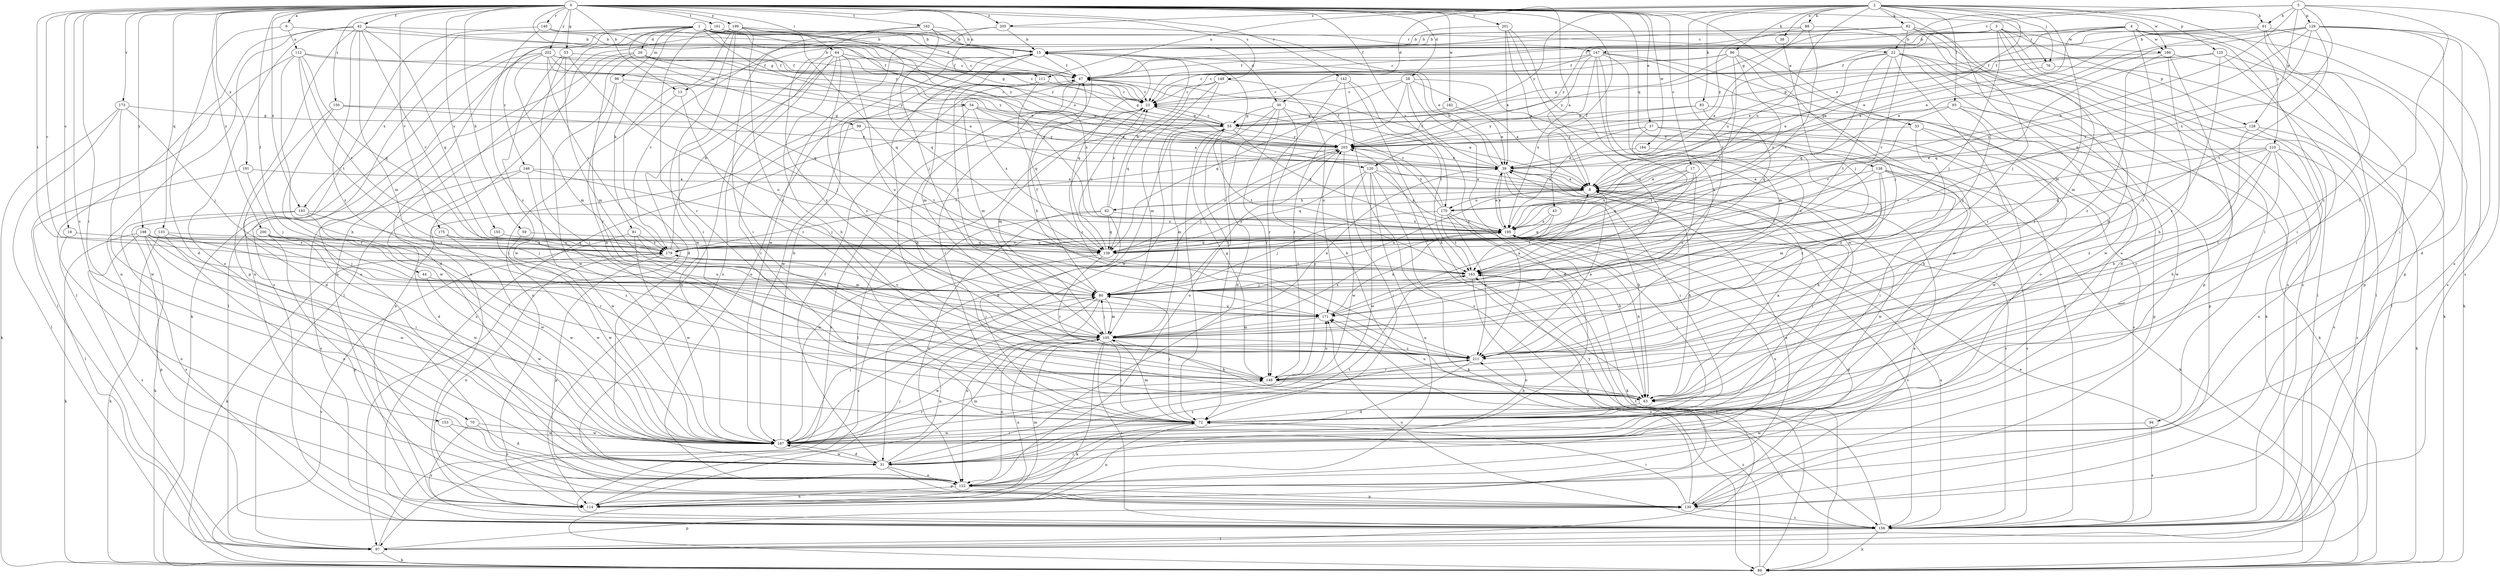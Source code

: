 strict digraph  {
0;
1;
2;
3;
4;
5;
6;
8;
13;
15;
17;
18;
22;
23;
28;
29;
30;
31;
33;
37;
38;
39;
42;
43;
44;
47;
53;
54;
55;
59;
61;
62;
63;
64;
70;
72;
76;
80;
81;
82;
83;
86;
88;
89;
93;
94;
97;
98;
99;
105;
111;
112;
114;
120;
122;
125;
128;
129;
130;
133;
138;
139;
140;
142;
146;
147;
148;
149;
150;
153;
155;
156;
161;
162;
163;
170;
171;
173;
175;
179;
182;
184;
186;
187;
191;
193;
195;
198;
199;
200;
201;
202;
203;
205;
210;
211;
0 -> 6  [label=a];
0 -> 8  [label=a];
0 -> 13  [label=b];
0 -> 17  [label=c];
0 -> 18  [label=c];
0 -> 28  [label=d];
0 -> 33  [label=e];
0 -> 37  [label=e];
0 -> 42  [label=f];
0 -> 43  [label=f];
0 -> 44  [label=f];
0 -> 53  [label=g];
0 -> 59  [label=h];
0 -> 64  [label=i];
0 -> 70  [label=i];
0 -> 76  [label=j];
0 -> 111  [label=n];
0 -> 133  [label=q];
0 -> 138  [label=q];
0 -> 140  [label=r];
0 -> 142  [label=r];
0 -> 149  [label=s];
0 -> 150  [label=s];
0 -> 153  [label=s];
0 -> 155  [label=s];
0 -> 161  [label=t];
0 -> 162  [label=t];
0 -> 163  [label=t];
0 -> 170  [label=u];
0 -> 173  [label=v];
0 -> 175  [label=v];
0 -> 179  [label=v];
0 -> 182  [label=w];
0 -> 184  [label=w];
0 -> 191  [label=x];
0 -> 193  [label=x];
0 -> 198  [label=y];
0 -> 199  [label=y];
0 -> 200  [label=y];
0 -> 201  [label=y];
0 -> 202  [label=y];
0 -> 203  [label=y];
0 -> 205  [label=z];
1 -> 22  [label=c];
1 -> 29  [label=d];
1 -> 30  [label=d];
1 -> 47  [label=f];
1 -> 54  [label=g];
1 -> 55  [label=g];
1 -> 81  [label=k];
1 -> 98  [label=m];
1 -> 99  [label=m];
1 -> 120  [label=o];
1 -> 146  [label=r];
1 -> 147  [label=r];
1 -> 156  [label=s];
1 -> 193  [label=x];
1 -> 195  [label=x];
2 -> 30  [label=d];
2 -> 38  [label=e];
2 -> 61  [label=h];
2 -> 76  [label=j];
2 -> 82  [label=k];
2 -> 83  [label=k];
2 -> 86  [label=k];
2 -> 88  [label=k];
2 -> 93  [label=l];
2 -> 105  [label=m];
2 -> 111  [label=n];
2 -> 120  [label=o];
2 -> 122  [label=o];
2 -> 125  [label=p];
2 -> 163  [label=t];
2 -> 170  [label=u];
2 -> 186  [label=w];
2 -> 203  [label=y];
2 -> 205  [label=z];
2 -> 210  [label=z];
3 -> 13  [label=b];
3 -> 80  [label=j];
3 -> 94  [label=l];
3 -> 97  [label=l];
3 -> 128  [label=p];
3 -> 156  [label=s];
3 -> 170  [label=u];
3 -> 186  [label=w];
3 -> 203  [label=y];
4 -> 8  [label=a];
4 -> 15  [label=b];
4 -> 39  [label=e];
4 -> 72  [label=i];
4 -> 89  [label=k];
4 -> 97  [label=l];
4 -> 147  [label=r];
4 -> 186  [label=w];
4 -> 211  [label=z];
5 -> 22  [label=c];
5 -> 55  [label=g];
5 -> 61  [label=h];
5 -> 62  [label=h];
5 -> 128  [label=p];
5 -> 129  [label=p];
5 -> 148  [label=r];
5 -> 156  [label=s];
5 -> 195  [label=x];
6 -> 15  [label=b];
6 -> 31  [label=d];
6 -> 112  [label=n];
8 -> 62  [label=h];
8 -> 63  [label=h];
8 -> 72  [label=i];
8 -> 170  [label=u];
8 -> 187  [label=w];
13 -> 114  [label=n];
13 -> 148  [label=r];
15 -> 47  [label=f];
15 -> 72  [label=i];
15 -> 105  [label=m];
15 -> 122  [label=o];
15 -> 139  [label=q];
15 -> 148  [label=r];
17 -> 8  [label=a];
17 -> 139  [label=q];
17 -> 163  [label=t];
17 -> 171  [label=u];
17 -> 195  [label=x];
18 -> 122  [label=o];
18 -> 179  [label=v];
22 -> 8  [label=a];
22 -> 31  [label=d];
22 -> 47  [label=f];
22 -> 89  [label=k];
22 -> 130  [label=p];
22 -> 139  [label=q];
22 -> 148  [label=r];
22 -> 163  [label=t];
22 -> 187  [label=w];
23 -> 55  [label=g];
23 -> 105  [label=m];
23 -> 211  [label=z];
28 -> 8  [label=a];
28 -> 23  [label=c];
28 -> 31  [label=d];
28 -> 139  [label=q];
28 -> 148  [label=r];
28 -> 156  [label=s];
28 -> 211  [label=z];
29 -> 8  [label=a];
29 -> 31  [label=d];
29 -> 47  [label=f];
29 -> 122  [label=o];
29 -> 148  [label=r];
29 -> 203  [label=y];
30 -> 8  [label=a];
30 -> 31  [label=d];
30 -> 55  [label=g];
30 -> 63  [label=h];
30 -> 122  [label=o];
30 -> 148  [label=r];
31 -> 47  [label=f];
31 -> 105  [label=m];
31 -> 122  [label=o];
31 -> 130  [label=p];
31 -> 163  [label=t];
31 -> 187  [label=w];
31 -> 211  [label=z];
33 -> 72  [label=i];
33 -> 130  [label=p];
33 -> 203  [label=y];
33 -> 211  [label=z];
37 -> 63  [label=h];
37 -> 156  [label=s];
37 -> 163  [label=t];
37 -> 187  [label=w];
37 -> 195  [label=x];
37 -> 203  [label=y];
38 -> 80  [label=j];
39 -> 8  [label=a];
39 -> 15  [label=b];
39 -> 47  [label=f];
39 -> 63  [label=h];
39 -> 72  [label=i];
39 -> 156  [label=s];
39 -> 195  [label=x];
42 -> 15  [label=b];
42 -> 97  [label=l];
42 -> 105  [label=m];
42 -> 114  [label=n];
42 -> 122  [label=o];
42 -> 130  [label=p];
42 -> 139  [label=q];
42 -> 179  [label=v];
42 -> 203  [label=y];
42 -> 211  [label=z];
43 -> 139  [label=q];
43 -> 163  [label=t];
43 -> 195  [label=x];
44 -> 80  [label=j];
44 -> 187  [label=w];
47 -> 23  [label=c];
47 -> 63  [label=h];
47 -> 72  [label=i];
47 -> 105  [label=m];
53 -> 47  [label=f];
53 -> 72  [label=i];
53 -> 105  [label=m];
53 -> 171  [label=u];
53 -> 187  [label=w];
54 -> 8  [label=a];
54 -> 39  [label=e];
54 -> 55  [label=g];
54 -> 114  [label=n];
54 -> 156  [label=s];
54 -> 195  [label=x];
55 -> 23  [label=c];
55 -> 31  [label=d];
55 -> 72  [label=i];
55 -> 97  [label=l];
55 -> 105  [label=m];
55 -> 163  [label=t];
55 -> 195  [label=x];
55 -> 203  [label=y];
59 -> 139  [label=q];
59 -> 187  [label=w];
61 -> 8  [label=a];
61 -> 15  [label=b];
61 -> 47  [label=f];
61 -> 130  [label=p];
61 -> 156  [label=s];
61 -> 211  [label=z];
62 -> 15  [label=b];
62 -> 23  [label=c];
62 -> 72  [label=i];
62 -> 122  [label=o];
62 -> 139  [label=q];
62 -> 187  [label=w];
62 -> 195  [label=x];
63 -> 8  [label=a];
63 -> 72  [label=i];
63 -> 171  [label=u];
64 -> 47  [label=f];
64 -> 63  [label=h];
64 -> 97  [label=l];
64 -> 114  [label=n];
64 -> 122  [label=o];
64 -> 171  [label=u];
64 -> 195  [label=x];
64 -> 211  [label=z];
70 -> 31  [label=d];
70 -> 156  [label=s];
70 -> 187  [label=w];
72 -> 80  [label=j];
72 -> 105  [label=m];
72 -> 114  [label=n];
72 -> 187  [label=w];
76 -> 39  [label=e];
76 -> 89  [label=k];
80 -> 8  [label=a];
80 -> 47  [label=f];
80 -> 105  [label=m];
80 -> 114  [label=n];
80 -> 122  [label=o];
80 -> 171  [label=u];
80 -> 203  [label=y];
81 -> 89  [label=k];
81 -> 105  [label=m];
81 -> 179  [label=v];
81 -> 187  [label=w];
82 -> 15  [label=b];
82 -> 23  [label=c];
82 -> 47  [label=f];
82 -> 80  [label=j];
82 -> 105  [label=m];
82 -> 156  [label=s];
82 -> 179  [label=v];
83 -> 55  [label=g];
83 -> 139  [label=q];
83 -> 187  [label=w];
83 -> 203  [label=y];
86 -> 23  [label=c];
86 -> 47  [label=f];
86 -> 55  [label=g];
86 -> 80  [label=j];
86 -> 148  [label=r];
86 -> 179  [label=v];
86 -> 195  [label=x];
88 -> 8  [label=a];
88 -> 15  [label=b];
88 -> 63  [label=h];
88 -> 179  [label=v];
88 -> 203  [label=y];
89 -> 39  [label=e];
89 -> 179  [label=v];
89 -> 203  [label=y];
89 -> 211  [label=z];
93 -> 55  [label=g];
93 -> 80  [label=j];
93 -> 89  [label=k];
93 -> 130  [label=p];
93 -> 179  [label=v];
94 -> 156  [label=s];
94 -> 187  [label=w];
97 -> 23  [label=c];
97 -> 89  [label=k];
97 -> 130  [label=p];
98 -> 23  [label=c];
98 -> 63  [label=h];
98 -> 80  [label=j];
98 -> 187  [label=w];
99 -> 148  [label=r];
99 -> 163  [label=t];
99 -> 203  [label=y];
105 -> 39  [label=e];
105 -> 63  [label=h];
105 -> 72  [label=i];
105 -> 80  [label=j];
105 -> 89  [label=k];
105 -> 114  [label=n];
105 -> 122  [label=o];
105 -> 156  [label=s];
105 -> 187  [label=w];
105 -> 195  [label=x];
105 -> 211  [label=z];
111 -> 23  [label=c];
111 -> 55  [label=g];
111 -> 80  [label=j];
111 -> 139  [label=q];
111 -> 187  [label=w];
112 -> 47  [label=f];
112 -> 63  [label=h];
112 -> 97  [label=l];
112 -> 139  [label=q];
112 -> 163  [label=t];
112 -> 179  [label=v];
112 -> 203  [label=y];
114 -> 39  [label=e];
114 -> 80  [label=j];
114 -> 105  [label=m];
114 -> 163  [label=t];
120 -> 8  [label=a];
120 -> 72  [label=i];
120 -> 89  [label=k];
120 -> 114  [label=n];
120 -> 139  [label=q];
120 -> 187  [label=w];
120 -> 195  [label=x];
122 -> 72  [label=i];
122 -> 114  [label=n];
122 -> 130  [label=p];
122 -> 195  [label=x];
125 -> 47  [label=f];
125 -> 55  [label=g];
125 -> 72  [label=i];
125 -> 130  [label=p];
125 -> 139  [label=q];
125 -> 211  [label=z];
128 -> 63  [label=h];
128 -> 89  [label=k];
128 -> 156  [label=s];
128 -> 203  [label=y];
129 -> 8  [label=a];
129 -> 15  [label=b];
129 -> 31  [label=d];
129 -> 39  [label=e];
129 -> 72  [label=i];
129 -> 122  [label=o];
129 -> 139  [label=q];
129 -> 163  [label=t];
129 -> 195  [label=x];
130 -> 8  [label=a];
130 -> 72  [label=i];
130 -> 156  [label=s];
130 -> 171  [label=u];
133 -> 89  [label=k];
133 -> 122  [label=o];
133 -> 139  [label=q];
133 -> 211  [label=z];
138 -> 8  [label=a];
138 -> 63  [label=h];
138 -> 72  [label=i];
138 -> 89  [label=k];
138 -> 105  [label=m];
138 -> 156  [label=s];
138 -> 163  [label=t];
139 -> 23  [label=c];
139 -> 148  [label=r];
139 -> 156  [label=s];
139 -> 203  [label=y];
140 -> 15  [label=b];
140 -> 114  [label=n];
140 -> 203  [label=y];
140 -> 211  [label=z];
142 -> 23  [label=c];
142 -> 63  [label=h];
142 -> 148  [label=r];
142 -> 156  [label=s];
142 -> 163  [label=t];
146 -> 8  [label=a];
146 -> 31  [label=d];
146 -> 80  [label=j];
146 -> 156  [label=s];
146 -> 187  [label=w];
147 -> 23  [label=c];
147 -> 47  [label=f];
147 -> 105  [label=m];
147 -> 122  [label=o];
147 -> 171  [label=u];
147 -> 187  [label=w];
147 -> 195  [label=x];
147 -> 203  [label=y];
147 -> 211  [label=z];
148 -> 55  [label=g];
148 -> 63  [label=h];
148 -> 171  [label=u];
148 -> 203  [label=y];
149 -> 23  [label=c];
149 -> 105  [label=m];
149 -> 139  [label=q];
149 -> 171  [label=u];
149 -> 187  [label=w];
150 -> 31  [label=d];
150 -> 39  [label=e];
150 -> 55  [label=g];
150 -> 187  [label=w];
153 -> 122  [label=o];
153 -> 187  [label=w];
155 -> 139  [label=q];
155 -> 187  [label=w];
156 -> 72  [label=i];
156 -> 89  [label=k];
156 -> 97  [label=l];
156 -> 163  [label=t];
156 -> 171  [label=u];
156 -> 195  [label=x];
161 -> 15  [label=b];
161 -> 23  [label=c];
161 -> 114  [label=n];
161 -> 139  [label=q];
161 -> 148  [label=r];
162 -> 15  [label=b];
162 -> 47  [label=f];
162 -> 72  [label=i];
162 -> 80  [label=j];
162 -> 211  [label=z];
163 -> 80  [label=j];
163 -> 97  [label=l];
163 -> 122  [label=o];
170 -> 23  [label=c];
170 -> 63  [label=h];
170 -> 80  [label=j];
170 -> 89  [label=k];
170 -> 163  [label=t];
170 -> 203  [label=y];
170 -> 211  [label=z];
171 -> 8  [label=a];
171 -> 105  [label=m];
171 -> 179  [label=v];
171 -> 195  [label=x];
173 -> 55  [label=g];
173 -> 80  [label=j];
173 -> 89  [label=k];
173 -> 97  [label=l];
173 -> 187  [label=w];
175 -> 171  [label=u];
175 -> 179  [label=v];
175 -> 187  [label=w];
179 -> 15  [label=b];
179 -> 114  [label=n];
179 -> 130  [label=p];
179 -> 163  [label=t];
182 -> 39  [label=e];
182 -> 55  [label=g];
184 -> 39  [label=e];
184 -> 211  [label=z];
186 -> 47  [label=f];
186 -> 63  [label=h];
186 -> 72  [label=i];
186 -> 97  [label=l];
186 -> 211  [label=z];
187 -> 15  [label=b];
187 -> 31  [label=d];
187 -> 72  [label=i];
187 -> 80  [label=j];
187 -> 148  [label=r];
191 -> 8  [label=a];
191 -> 80  [label=j];
191 -> 97  [label=l];
193 -> 80  [label=j];
193 -> 89  [label=k];
193 -> 156  [label=s];
193 -> 187  [label=w];
193 -> 195  [label=x];
195 -> 39  [label=e];
195 -> 63  [label=h];
195 -> 72  [label=i];
195 -> 130  [label=p];
195 -> 139  [label=q];
195 -> 156  [label=s];
195 -> 179  [label=v];
198 -> 72  [label=i];
198 -> 89  [label=k];
198 -> 130  [label=p];
198 -> 139  [label=q];
198 -> 148  [label=r];
198 -> 156  [label=s];
198 -> 163  [label=t];
198 -> 179  [label=v];
198 -> 187  [label=w];
199 -> 15  [label=b];
199 -> 23  [label=c];
199 -> 31  [label=d];
199 -> 72  [label=i];
199 -> 97  [label=l];
199 -> 114  [label=n];
199 -> 139  [label=q];
199 -> 187  [label=w];
199 -> 211  [label=z];
200 -> 80  [label=j];
200 -> 130  [label=p];
200 -> 179  [label=v];
200 -> 187  [label=w];
201 -> 8  [label=a];
201 -> 15  [label=b];
201 -> 39  [label=e];
201 -> 171  [label=u];
201 -> 187  [label=w];
202 -> 23  [label=c];
202 -> 39  [label=e];
202 -> 47  [label=f];
202 -> 89  [label=k];
202 -> 97  [label=l];
202 -> 105  [label=m];
202 -> 139  [label=q];
202 -> 179  [label=v];
203 -> 39  [label=e];
203 -> 47  [label=f];
203 -> 80  [label=j];
203 -> 179  [label=v];
203 -> 187  [label=w];
205 -> 15  [label=b];
205 -> 39  [label=e];
205 -> 179  [label=v];
205 -> 187  [label=w];
210 -> 39  [label=e];
210 -> 63  [label=h];
210 -> 122  [label=o];
210 -> 139  [label=q];
210 -> 148  [label=r];
210 -> 156  [label=s];
210 -> 179  [label=v];
210 -> 211  [label=z];
211 -> 8  [label=a];
211 -> 15  [label=b];
211 -> 31  [label=d];
211 -> 148  [label=r];
}
